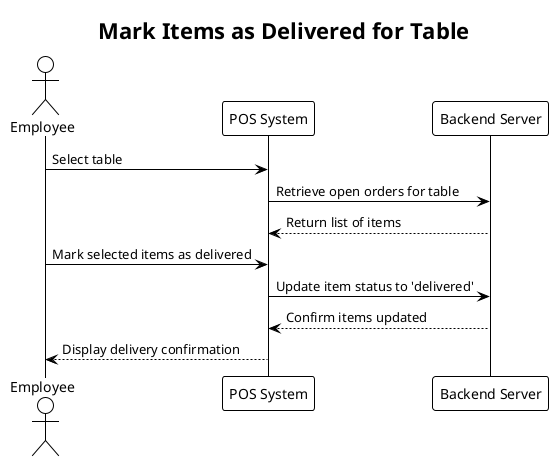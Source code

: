 @startuml
!theme plain

actor Employee
participant "POS System" as POS
participant "Backend Server" as Server

title Mark Items as Delivered for Table

/'== Employee selects table and items =='/
Employee -> POS: Select table
POS -> Server: Retrieve open orders for table
Server --> POS: Return list of items

/'== Employee marks items as delivered =='/
Employee -> POS: Mark selected items as delivered
POS -> Server: Update item status to 'delivered'
Server --> POS: Confirm items updated
POS --> Employee: Display delivery confirmation

@enduml
